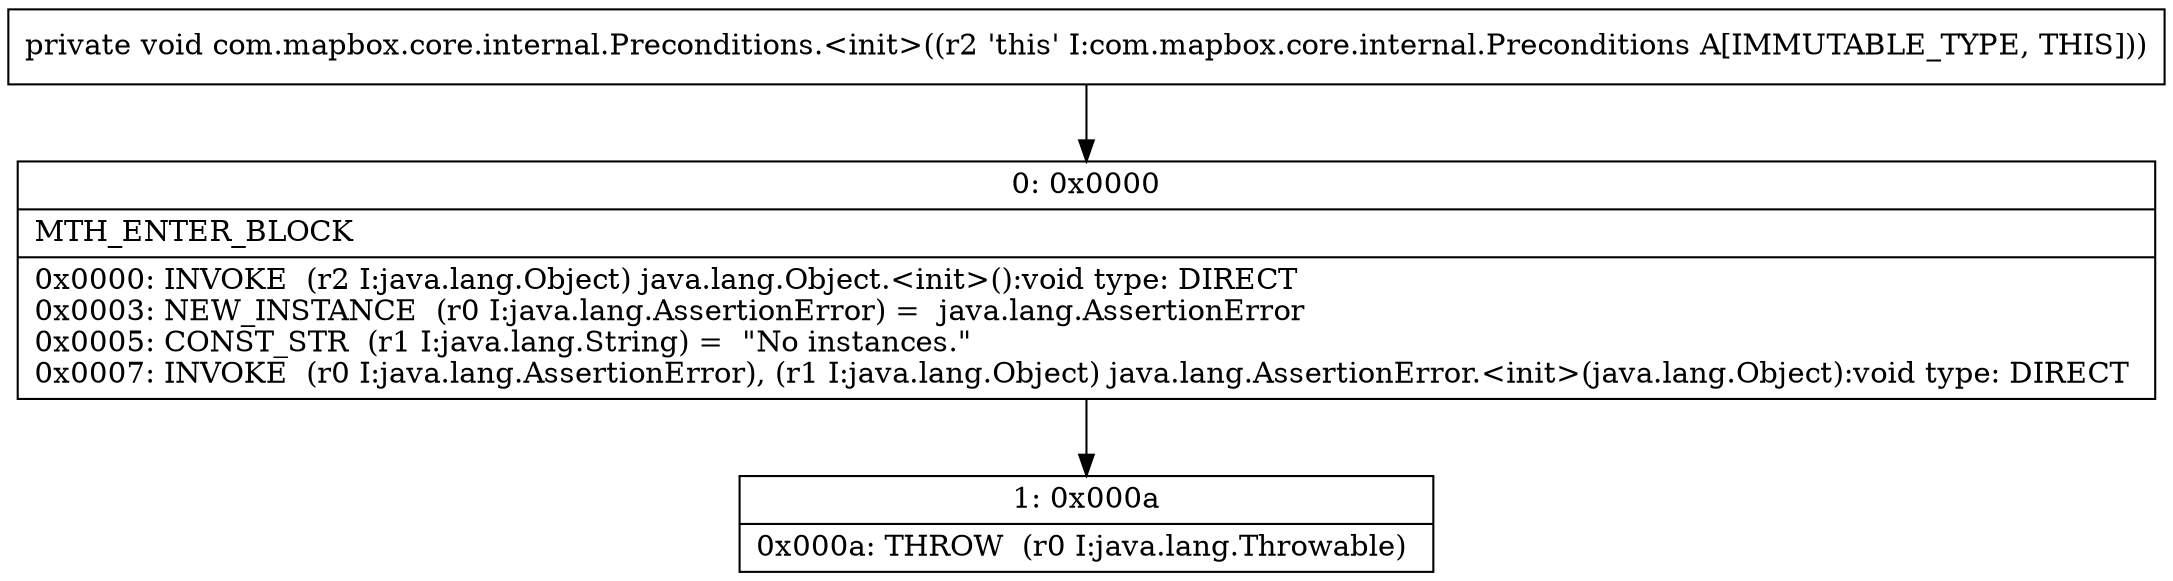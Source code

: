 digraph "CFG forcom.mapbox.core.internal.Preconditions.\<init\>()V" {
Node_0 [shape=record,label="{0\:\ 0x0000|MTH_ENTER_BLOCK\l|0x0000: INVOKE  (r2 I:java.lang.Object) java.lang.Object.\<init\>():void type: DIRECT \l0x0003: NEW_INSTANCE  (r0 I:java.lang.AssertionError) =  java.lang.AssertionError \l0x0005: CONST_STR  (r1 I:java.lang.String) =  \"No instances.\" \l0x0007: INVOKE  (r0 I:java.lang.AssertionError), (r1 I:java.lang.Object) java.lang.AssertionError.\<init\>(java.lang.Object):void type: DIRECT \l}"];
Node_1 [shape=record,label="{1\:\ 0x000a|0x000a: THROW  (r0 I:java.lang.Throwable) \l}"];
MethodNode[shape=record,label="{private void com.mapbox.core.internal.Preconditions.\<init\>((r2 'this' I:com.mapbox.core.internal.Preconditions A[IMMUTABLE_TYPE, THIS])) }"];
MethodNode -> Node_0;
Node_0 -> Node_1;
}

